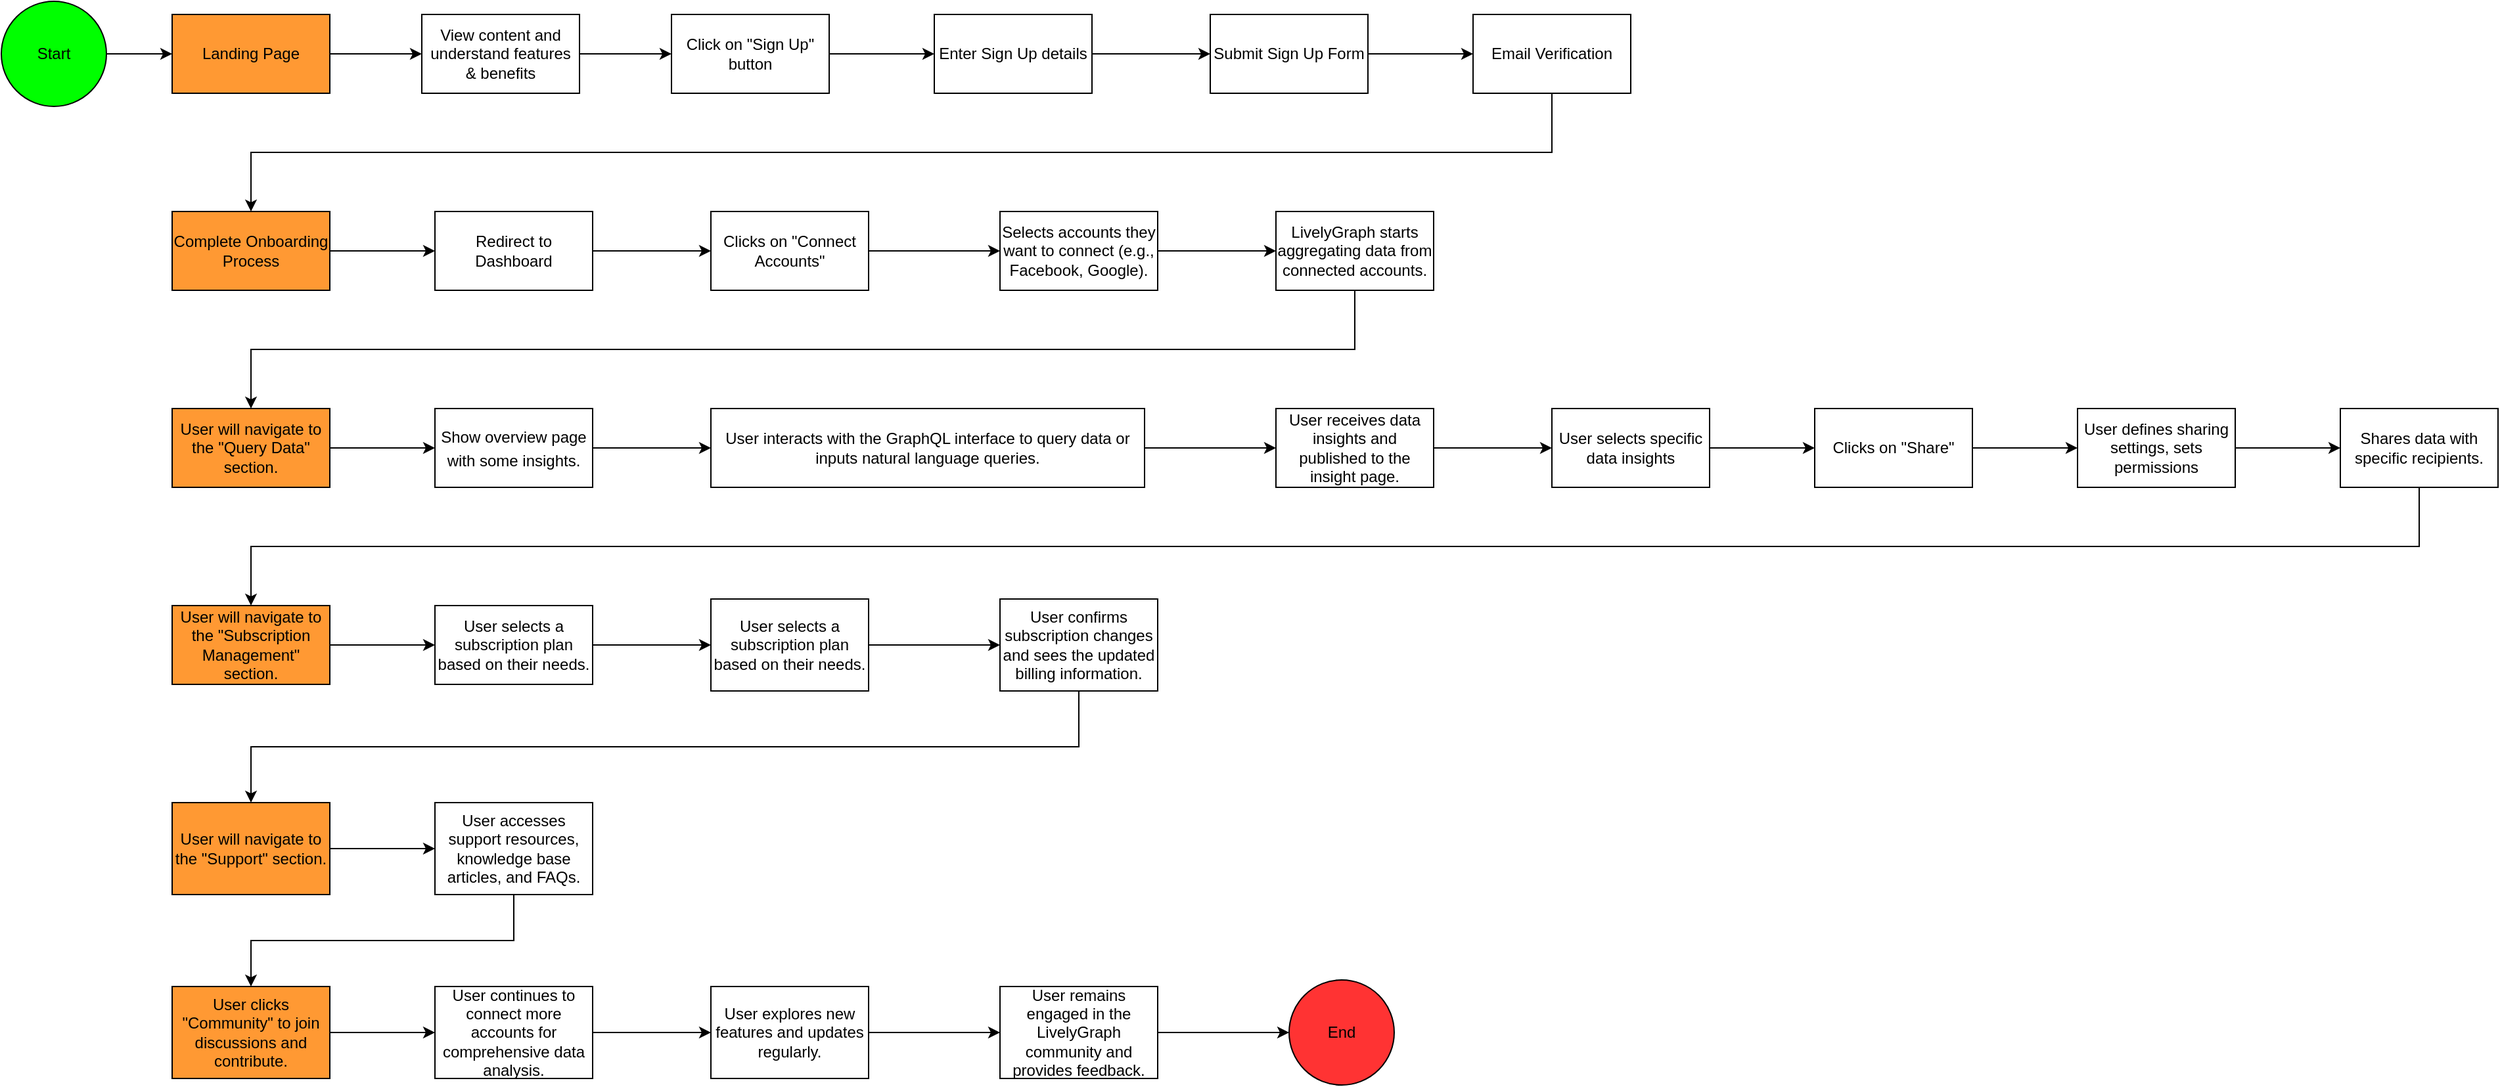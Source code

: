 <mxfile version="21.6.6" type="google">
  <diagram name="LivelyGraph_User Flow" id="FyyZUUE3ikFmIFqGwsaf">
    <mxGraphModel grid="1" page="1" gridSize="10" guides="1" tooltips="1" connect="1" arrows="1" fold="1" pageScale="1" pageWidth="850" pageHeight="1100" math="0" shadow="0">
      <root>
        <mxCell id="0" />
        <mxCell id="1" parent="0" />
        <mxCell id="ap98bvi7QyWg50ivfWtj-6" style="edgeStyle=orthogonalEdgeStyle;rounded=0;orthogonalLoop=1;jettySize=auto;html=1;exitX=1;exitY=0.5;exitDx=0;exitDy=0;entryX=0;entryY=0.5;entryDx=0;entryDy=0;" edge="1" parent="1" source="ap98bvi7QyWg50ivfWtj-1" target="ap98bvi7QyWg50ivfWtj-5">
          <mxGeometry relative="1" as="geometry" />
        </mxCell>
        <mxCell id="ap98bvi7QyWg50ivfWtj-1" value="Landing Page" style="rounded=0;whiteSpace=wrap;html=1;fillColor=#FF9933;" vertex="1" parent="1">
          <mxGeometry x="200" y="320" width="120" height="60" as="geometry" />
        </mxCell>
        <mxCell id="ap98bvi7QyWg50ivfWtj-4" style="edgeStyle=orthogonalEdgeStyle;rounded=0;orthogonalLoop=1;jettySize=auto;html=1;entryX=0;entryY=0.5;entryDx=0;entryDy=0;" edge="1" parent="1" source="ap98bvi7QyWg50ivfWtj-3" target="ap98bvi7QyWg50ivfWtj-1">
          <mxGeometry relative="1" as="geometry" />
        </mxCell>
        <mxCell id="ap98bvi7QyWg50ivfWtj-3" value="Start" style="ellipse;whiteSpace=wrap;html=1;aspect=fixed;fillColor=#00FF00;" vertex="1" parent="1">
          <mxGeometry x="70" y="310" width="80" height="80" as="geometry" />
        </mxCell>
        <mxCell id="ap98bvi7QyWg50ivfWtj-8" style="edgeStyle=orthogonalEdgeStyle;rounded=0;orthogonalLoop=1;jettySize=auto;html=1;exitX=1;exitY=0.5;exitDx=0;exitDy=0;entryX=0;entryY=0.5;entryDx=0;entryDy=0;" edge="1" parent="1" source="ap98bvi7QyWg50ivfWtj-5" target="ap98bvi7QyWg50ivfWtj-7">
          <mxGeometry relative="1" as="geometry" />
        </mxCell>
        <mxCell id="ap98bvi7QyWg50ivfWtj-5" value="View content and understand features &amp;amp; benefits" style="rounded=0;whiteSpace=wrap;html=1;" vertex="1" parent="1">
          <mxGeometry x="390" y="320" width="120" height="60" as="geometry" />
        </mxCell>
        <mxCell id="ap98bvi7QyWg50ivfWtj-10" style="edgeStyle=orthogonalEdgeStyle;rounded=0;orthogonalLoop=1;jettySize=auto;html=1;entryX=0;entryY=0.5;entryDx=0;entryDy=0;" edge="1" parent="1" source="ap98bvi7QyWg50ivfWtj-7" target="ap98bvi7QyWg50ivfWtj-9">
          <mxGeometry relative="1" as="geometry" />
        </mxCell>
        <mxCell id="ap98bvi7QyWg50ivfWtj-7" value="Click on &quot;Sign Up&quot; button" style="rounded=0;whiteSpace=wrap;html=1;" vertex="1" parent="1">
          <mxGeometry x="580" y="320" width="120" height="60" as="geometry" />
        </mxCell>
        <mxCell id="ap98bvi7QyWg50ivfWtj-12" style="edgeStyle=orthogonalEdgeStyle;rounded=0;orthogonalLoop=1;jettySize=auto;html=1;exitX=1;exitY=0.5;exitDx=0;exitDy=0;" edge="1" parent="1" source="ap98bvi7QyWg50ivfWtj-9" target="ap98bvi7QyWg50ivfWtj-11">
          <mxGeometry relative="1" as="geometry" />
        </mxCell>
        <mxCell id="ap98bvi7QyWg50ivfWtj-9" value="Enter Sign Up details" style="rounded=0;whiteSpace=wrap;html=1;" vertex="1" parent="1">
          <mxGeometry x="780" y="320" width="120" height="60" as="geometry" />
        </mxCell>
        <mxCell id="ap98bvi7QyWg50ivfWtj-14" style="edgeStyle=orthogonalEdgeStyle;rounded=0;orthogonalLoop=1;jettySize=auto;html=1;exitX=1;exitY=0.5;exitDx=0;exitDy=0;" edge="1" parent="1" source="ap98bvi7QyWg50ivfWtj-11" target="ap98bvi7QyWg50ivfWtj-13">
          <mxGeometry relative="1" as="geometry" />
        </mxCell>
        <mxCell id="ap98bvi7QyWg50ivfWtj-11" value="Submit Sign Up Form" style="rounded=0;whiteSpace=wrap;html=1;" vertex="1" parent="1">
          <mxGeometry x="990" y="320" width="120" height="60" as="geometry" />
        </mxCell>
        <mxCell id="ap98bvi7QyWg50ivfWtj-17" style="edgeStyle=orthogonalEdgeStyle;rounded=0;orthogonalLoop=1;jettySize=auto;html=1;exitX=0.5;exitY=1;exitDx=0;exitDy=0;entryX=0.5;entryY=0;entryDx=0;entryDy=0;" edge="1" parent="1" source="ap98bvi7QyWg50ivfWtj-13" target="ap98bvi7QyWg50ivfWtj-18">
          <mxGeometry relative="1" as="geometry">
            <mxPoint x="460" y="380" as="sourcePoint" />
          </mxGeometry>
        </mxCell>
        <mxCell id="ap98bvi7QyWg50ivfWtj-13" value="Email Verification" style="rounded=0;whiteSpace=wrap;html=1;" vertex="1" parent="1">
          <mxGeometry x="1190" y="320" width="120" height="60" as="geometry" />
        </mxCell>
        <mxCell id="ap98bvi7QyWg50ivfWtj-21" style="edgeStyle=orthogonalEdgeStyle;rounded=0;orthogonalLoop=1;jettySize=auto;html=1;entryX=0;entryY=0.5;entryDx=0;entryDy=0;" edge="1" parent="1" source="ap98bvi7QyWg50ivfWtj-18" target="ap98bvi7QyWg50ivfWtj-20">
          <mxGeometry relative="1" as="geometry" />
        </mxCell>
        <mxCell id="ap98bvi7QyWg50ivfWtj-18" value="Complete Onboarding Process" style="rounded=0;whiteSpace=wrap;html=1;fillColor=#FF9933;" vertex="1" parent="1">
          <mxGeometry x="200" y="470" width="120" height="60" as="geometry" />
        </mxCell>
        <mxCell id="ap98bvi7QyWg50ivfWtj-23" style="edgeStyle=orthogonalEdgeStyle;rounded=0;orthogonalLoop=1;jettySize=auto;html=1;entryX=0;entryY=0.5;entryDx=0;entryDy=0;" edge="1" parent="1" source="ap98bvi7QyWg50ivfWtj-20" target="ap98bvi7QyWg50ivfWtj-22">
          <mxGeometry relative="1" as="geometry" />
        </mxCell>
        <mxCell id="ap98bvi7QyWg50ivfWtj-20" value="Redirect to Dashboard" style="rounded=0;whiteSpace=wrap;html=1;" vertex="1" parent="1">
          <mxGeometry x="400" y="470" width="120" height="60" as="geometry" />
        </mxCell>
        <mxCell id="ap98bvi7QyWg50ivfWtj-25" style="edgeStyle=orthogonalEdgeStyle;rounded=0;orthogonalLoop=1;jettySize=auto;html=1;entryX=0;entryY=0.5;entryDx=0;entryDy=0;" edge="1" parent="1" source="ap98bvi7QyWg50ivfWtj-22" target="ap98bvi7QyWg50ivfWtj-24">
          <mxGeometry relative="1" as="geometry" />
        </mxCell>
        <mxCell id="ap98bvi7QyWg50ivfWtj-22" value="Clicks on &quot;Connect Accounts&quot;" style="rounded=0;whiteSpace=wrap;html=1;" vertex="1" parent="1">
          <mxGeometry x="610" y="470" width="120" height="60" as="geometry" />
        </mxCell>
        <mxCell id="ap98bvi7QyWg50ivfWtj-27" style="edgeStyle=orthogonalEdgeStyle;rounded=0;orthogonalLoop=1;jettySize=auto;html=1;exitX=1;exitY=0.5;exitDx=0;exitDy=0;entryX=0;entryY=0.5;entryDx=0;entryDy=0;" edge="1" parent="1" source="ap98bvi7QyWg50ivfWtj-24" target="ap98bvi7QyWg50ivfWtj-26">
          <mxGeometry relative="1" as="geometry" />
        </mxCell>
        <mxCell id="ap98bvi7QyWg50ivfWtj-24" value="Selects accounts they want to connect (e.g., Facebook, Google)." style="rounded=0;whiteSpace=wrap;html=1;" vertex="1" parent="1">
          <mxGeometry x="830" y="470" width="120" height="60" as="geometry" />
        </mxCell>
        <mxCell id="ap98bvi7QyWg50ivfWtj-29" style="edgeStyle=orthogonalEdgeStyle;rounded=0;orthogonalLoop=1;jettySize=auto;html=1;entryX=0.5;entryY=0;entryDx=0;entryDy=0;exitX=0.5;exitY=1;exitDx=0;exitDy=0;" edge="1" parent="1" source="ap98bvi7QyWg50ivfWtj-26" target="ap98bvi7QyWg50ivfWtj-28">
          <mxGeometry relative="1" as="geometry" />
        </mxCell>
        <mxCell id="ap98bvi7QyWg50ivfWtj-26" value="LivelyGraph&amp;nbsp;&lt;span style=&quot;border-color: var(--border-color); text-align: left; background-color: initial; text-indent: -18pt;&quot;&gt;starts aggregating data from connected accounts.&lt;/span&gt;" style="rounded=0;whiteSpace=wrap;html=1;" vertex="1" parent="1">
          <mxGeometry x="1040" y="470" width="120" height="60" as="geometry" />
        </mxCell>
        <mxCell id="ap98bvi7QyWg50ivfWtj-32" style="edgeStyle=orthogonalEdgeStyle;rounded=0;orthogonalLoop=1;jettySize=auto;html=1;exitX=1;exitY=0.5;exitDx=0;exitDy=0;entryX=0;entryY=0.5;entryDx=0;entryDy=0;" edge="1" parent="1" source="ap98bvi7QyWg50ivfWtj-66" target="ap98bvi7QyWg50ivfWtj-31">
          <mxGeometry relative="1" as="geometry" />
        </mxCell>
        <mxCell id="ap98bvi7QyWg50ivfWtj-67" style="edgeStyle=orthogonalEdgeStyle;rounded=0;orthogonalLoop=1;jettySize=auto;html=1;entryX=0;entryY=0.5;entryDx=0;entryDy=0;" edge="1" parent="1" source="ap98bvi7QyWg50ivfWtj-28" target="ap98bvi7QyWg50ivfWtj-66">
          <mxGeometry relative="1" as="geometry" />
        </mxCell>
        <mxCell id="ap98bvi7QyWg50ivfWtj-28" value="User will navigate to the &quot;Query Data&quot; section." style="rounded=0;whiteSpace=wrap;html=1;fillColor=#FF9933;" vertex="1" parent="1">
          <mxGeometry x="200" y="620" width="120" height="60" as="geometry" />
        </mxCell>
        <mxCell id="ap98bvi7QyWg50ivfWtj-34" style="edgeStyle=orthogonalEdgeStyle;rounded=0;orthogonalLoop=1;jettySize=auto;html=1;entryX=0;entryY=0.5;entryDx=0;entryDy=0;" edge="1" parent="1" source="ap98bvi7QyWg50ivfWtj-31" target="ap98bvi7QyWg50ivfWtj-33">
          <mxGeometry relative="1" as="geometry" />
        </mxCell>
        <mxCell id="ap98bvi7QyWg50ivfWtj-31" value="User&amp;nbsp;&lt;span style=&quot;border-color: var(--border-color); text-align: left; background-color: initial; text-indent: -18pt;&quot;&gt;interacts with the GraphQL interface to query data or inputs natural language&amp;nbsp;&lt;/span&gt;&lt;span style=&quot;border-color: var(--border-color); text-align: left; background-color: initial; text-indent: -18pt;&quot;&gt;queries.&lt;/span&gt;" style="rounded=0;whiteSpace=wrap;html=1;" vertex="1" parent="1">
          <mxGeometry x="610" y="620" width="330" height="60" as="geometry" />
        </mxCell>
        <mxCell id="ap98bvi7QyWg50ivfWtj-38" style="edgeStyle=orthogonalEdgeStyle;rounded=0;orthogonalLoop=1;jettySize=auto;html=1;" edge="1" parent="1" source="ap98bvi7QyWg50ivfWtj-33" target="ap98bvi7QyWg50ivfWtj-35">
          <mxGeometry relative="1" as="geometry" />
        </mxCell>
        <mxCell id="ap98bvi7QyWg50ivfWtj-33" value="User&amp;nbsp;&lt;span style=&quot;border-color: var(--border-color); text-align: left; background-color: initial; text-indent: -18pt;&quot;&gt;receives data insights and published to the insight page.&lt;/span&gt;" style="rounded=0;whiteSpace=wrap;html=1;" vertex="1" parent="1">
          <mxGeometry x="1040" y="620" width="120" height="60" as="geometry" />
        </mxCell>
        <mxCell id="ap98bvi7QyWg50ivfWtj-37" style="edgeStyle=orthogonalEdgeStyle;rounded=0;orthogonalLoop=1;jettySize=auto;html=1;entryX=0;entryY=0.5;entryDx=0;entryDy=0;" edge="1" parent="1" source="ap98bvi7QyWg50ivfWtj-35" target="ap98bvi7QyWg50ivfWtj-36">
          <mxGeometry relative="1" as="geometry" />
        </mxCell>
        <mxCell id="ap98bvi7QyWg50ivfWtj-35" value="User&amp;nbsp;&lt;span style=&quot;border-color: var(--border-color); text-align: left; background-color: initial; text-indent: -18pt;&quot;&gt;selects specific data insights&lt;/span&gt;" style="rounded=0;whiteSpace=wrap;html=1;" vertex="1" parent="1">
          <mxGeometry x="1250" y="620" width="120" height="60" as="geometry" />
        </mxCell>
        <mxCell id="ap98bvi7QyWg50ivfWtj-42" style="edgeStyle=orthogonalEdgeStyle;rounded=0;orthogonalLoop=1;jettySize=auto;html=1;entryX=0;entryY=0.5;entryDx=0;entryDy=0;" edge="1" parent="1" source="ap98bvi7QyWg50ivfWtj-36" target="ap98bvi7QyWg50ivfWtj-39">
          <mxGeometry relative="1" as="geometry" />
        </mxCell>
        <mxCell id="ap98bvi7QyWg50ivfWtj-36" value="Clicks on &quot;Share&quot;" style="rounded=0;whiteSpace=wrap;html=1;" vertex="1" parent="1">
          <mxGeometry x="1450" y="620" width="120" height="60" as="geometry" />
        </mxCell>
        <mxCell id="ap98bvi7QyWg50ivfWtj-43" style="edgeStyle=orthogonalEdgeStyle;rounded=0;orthogonalLoop=1;jettySize=auto;html=1;" edge="1" parent="1" source="ap98bvi7QyWg50ivfWtj-39" target="ap98bvi7QyWg50ivfWtj-40">
          <mxGeometry relative="1" as="geometry" />
        </mxCell>
        <mxCell id="ap98bvi7QyWg50ivfWtj-39" value="User&amp;nbsp;&lt;span style=&quot;border-color: var(--border-color); text-align: left; background-color: initial; text-indent: -18pt;&quot;&gt;defines sharing settings, sets permissions&lt;/span&gt;" style="rounded=0;whiteSpace=wrap;html=1;" vertex="1" parent="1">
          <mxGeometry x="1650" y="620" width="120" height="60" as="geometry" />
        </mxCell>
        <mxCell id="ap98bvi7QyWg50ivfWtj-44" style="edgeStyle=orthogonalEdgeStyle;rounded=0;orthogonalLoop=1;jettySize=auto;html=1;entryX=0.5;entryY=0;entryDx=0;entryDy=0;exitX=0.5;exitY=1;exitDx=0;exitDy=0;" edge="1" parent="1" source="ap98bvi7QyWg50ivfWtj-40" target="ap98bvi7QyWg50ivfWtj-41">
          <mxGeometry relative="1" as="geometry" />
        </mxCell>
        <mxCell id="ap98bvi7QyWg50ivfWtj-40" value="&lt;div style=&quot;text-align: center; text-indent: 0px;&quot;&gt;&lt;span style=&quot;background-color: initial; border-color: var(--border-color); text-align: left; text-indent: -18pt;&quot;&gt;Shares data with specific&amp;nbsp;&lt;/span&gt;&lt;span style=&quot;background-color: initial; border-color: var(--border-color); text-align: left; text-indent: -18pt;&quot;&gt;recipients.&lt;/span&gt;&lt;/div&gt;" style="rounded=0;whiteSpace=wrap;html=1;" vertex="1" parent="1">
          <mxGeometry x="1850" y="620" width="120" height="60" as="geometry" />
        </mxCell>
        <mxCell id="ap98bvi7QyWg50ivfWtj-46" style="edgeStyle=orthogonalEdgeStyle;rounded=0;orthogonalLoop=1;jettySize=auto;html=1;entryX=0;entryY=0.5;entryDx=0;entryDy=0;" edge="1" parent="1" source="ap98bvi7QyWg50ivfWtj-41" target="ap98bvi7QyWg50ivfWtj-45">
          <mxGeometry relative="1" as="geometry" />
        </mxCell>
        <mxCell id="ap98bvi7QyWg50ivfWtj-41" value="User will navigate to the &quot;Subscription Management&quot; section." style="rounded=0;whiteSpace=wrap;html=1;fillColor=#FF9933;" vertex="1" parent="1">
          <mxGeometry x="200" y="770" width="120" height="60" as="geometry" />
        </mxCell>
        <mxCell id="ap98bvi7QyWg50ivfWtj-48" style="edgeStyle=orthogonalEdgeStyle;rounded=0;orthogonalLoop=1;jettySize=auto;html=1;" edge="1" parent="1" source="ap98bvi7QyWg50ivfWtj-45" target="ap98bvi7QyWg50ivfWtj-47">
          <mxGeometry relative="1" as="geometry" />
        </mxCell>
        <mxCell id="ap98bvi7QyWg50ivfWtj-45" value="User&amp;nbsp;&lt;span style=&quot;border-color: var(--border-color); text-align: left; background-color: initial; text-indent: -18pt;&quot;&gt;selects a subscription plan based on their needs.&lt;/span&gt;" style="rounded=0;whiteSpace=wrap;html=1;" vertex="1" parent="1">
          <mxGeometry x="400" y="770" width="120" height="60" as="geometry" />
        </mxCell>
        <mxCell id="ap98bvi7QyWg50ivfWtj-50" style="edgeStyle=orthogonalEdgeStyle;rounded=0;orthogonalLoop=1;jettySize=auto;html=1;" edge="1" parent="1" source="ap98bvi7QyWg50ivfWtj-47" target="ap98bvi7QyWg50ivfWtj-49">
          <mxGeometry relative="1" as="geometry" />
        </mxCell>
        <mxCell id="ap98bvi7QyWg50ivfWtj-47" value="User&amp;nbsp;&lt;span style=&quot;border-color: var(--border-color); text-align: left; background-color: initial; text-indent: -18pt;&quot;&gt;selects a subscription plan based on their needs.&lt;/span&gt;" style="rounded=0;whiteSpace=wrap;html=1;" vertex="1" parent="1">
          <mxGeometry x="610" y="765" width="120" height="70" as="geometry" />
        </mxCell>
        <mxCell id="ap98bvi7QyWg50ivfWtj-52" style="edgeStyle=orthogonalEdgeStyle;rounded=0;orthogonalLoop=1;jettySize=auto;html=1;entryX=0.5;entryY=0;entryDx=0;entryDy=0;exitX=0.5;exitY=1;exitDx=0;exitDy=0;" edge="1" parent="1" source="ap98bvi7QyWg50ivfWtj-49" target="ap98bvi7QyWg50ivfWtj-51">
          <mxGeometry relative="1" as="geometry" />
        </mxCell>
        <mxCell id="ap98bvi7QyWg50ivfWtj-49" value="User&amp;nbsp;&lt;span style=&quot;border-color: var(--border-color); text-align: left; background-color: initial; text-indent: -18pt;&quot;&gt;confirms subscription changes and sees the updated billing information.&lt;/span&gt;" style="rounded=0;whiteSpace=wrap;html=1;" vertex="1" parent="1">
          <mxGeometry x="830" y="765" width="120" height="70" as="geometry" />
        </mxCell>
        <mxCell id="ap98bvi7QyWg50ivfWtj-54" style="edgeStyle=orthogonalEdgeStyle;rounded=0;orthogonalLoop=1;jettySize=auto;html=1;entryX=0;entryY=0.5;entryDx=0;entryDy=0;" edge="1" parent="1" source="ap98bvi7QyWg50ivfWtj-51" target="ap98bvi7QyWg50ivfWtj-53">
          <mxGeometry relative="1" as="geometry" />
        </mxCell>
        <mxCell id="ap98bvi7QyWg50ivfWtj-51" value="User will navigate to the &quot;Support&quot; section." style="rounded=0;whiteSpace=wrap;html=1;fillColor=#FF9933;" vertex="1" parent="1">
          <mxGeometry x="200" y="920" width="120" height="70" as="geometry" />
        </mxCell>
        <mxCell id="ap98bvi7QyWg50ivfWtj-56" style="edgeStyle=orthogonalEdgeStyle;rounded=0;orthogonalLoop=1;jettySize=auto;html=1;exitX=0.5;exitY=1;exitDx=0;exitDy=0;" edge="1" parent="1" source="ap98bvi7QyWg50ivfWtj-53" target="ap98bvi7QyWg50ivfWtj-55">
          <mxGeometry relative="1" as="geometry" />
        </mxCell>
        <mxCell id="ap98bvi7QyWg50ivfWtj-53" value="User&amp;nbsp;&lt;span style=&quot;border-color: var(--border-color); text-align: left; background-color: initial; text-indent: -18pt;&quot;&gt;accesses support resources, knowledge base articles, and FAQs.&lt;/span&gt;" style="rounded=0;whiteSpace=wrap;html=1;" vertex="1" parent="1">
          <mxGeometry x="400" y="920" width="120" height="70" as="geometry" />
        </mxCell>
        <mxCell id="ap98bvi7QyWg50ivfWtj-58" style="edgeStyle=orthogonalEdgeStyle;rounded=0;orthogonalLoop=1;jettySize=auto;html=1;entryX=0;entryY=0.5;entryDx=0;entryDy=0;" edge="1" parent="1" source="ap98bvi7QyWg50ivfWtj-55" target="ap98bvi7QyWg50ivfWtj-57">
          <mxGeometry relative="1" as="geometry" />
        </mxCell>
        <mxCell id="ap98bvi7QyWg50ivfWtj-55" value="User&amp;nbsp;&lt;span style=&quot;border-color: var(--border-color); text-align: left; background-color: initial; text-indent: -18pt;&quot;&gt;clicks &quot;Community&quot; to join discussions and contribute.&lt;/span&gt;" style="rounded=0;whiteSpace=wrap;html=1;fillColor=#FF9933;" vertex="1" parent="1">
          <mxGeometry x="200" y="1060" width="120" height="70" as="geometry" />
        </mxCell>
        <mxCell id="ap98bvi7QyWg50ivfWtj-61" style="edgeStyle=orthogonalEdgeStyle;rounded=0;orthogonalLoop=1;jettySize=auto;html=1;entryX=0;entryY=0.5;entryDx=0;entryDy=0;" edge="1" parent="1" source="ap98bvi7QyWg50ivfWtj-57" target="ap98bvi7QyWg50ivfWtj-59">
          <mxGeometry relative="1" as="geometry" />
        </mxCell>
        <mxCell id="ap98bvi7QyWg50ivfWtj-57" value="&lt;span style=&quot;border-color: var(--border-color); text-align: left; background-color: initial; text-indent: -18pt;&quot;&gt;User&amp;nbsp;&lt;/span&gt;&lt;span style=&quot;border-color: var(--border-color); text-align: left; background-color: initial; text-indent: -18pt;&quot;&gt;continues to connect more accounts for comprehensive data analysis.&lt;/span&gt;" style="rounded=0;whiteSpace=wrap;html=1;" vertex="1" parent="1">
          <mxGeometry x="400" y="1060" width="120" height="70" as="geometry" />
        </mxCell>
        <mxCell id="ap98bvi7QyWg50ivfWtj-62" style="edgeStyle=orthogonalEdgeStyle;rounded=0;orthogonalLoop=1;jettySize=auto;html=1;entryX=0;entryY=0.5;entryDx=0;entryDy=0;" edge="1" parent="1" source="ap98bvi7QyWg50ivfWtj-59" target="ap98bvi7QyWg50ivfWtj-60">
          <mxGeometry relative="1" as="geometry" />
        </mxCell>
        <mxCell id="ap98bvi7QyWg50ivfWtj-59" value="&lt;span style=&quot;border-color: var(--border-color); text-align: left; background-color: initial; text-indent: -18pt;&quot;&gt;&lt;/span&gt;&lt;span style=&quot;border-color: var(--border-color); text-align: left; background-color: initial; text-indent: -18pt;&quot;&gt;User&amp;nbsp;&lt;/span&gt;&lt;span style=&quot;border-color: var(--border-color); text-align: left; background-color: initial; text-indent: -18pt;&quot;&gt;explores new features and updates regularly.&lt;/span&gt;" style="rounded=0;whiteSpace=wrap;html=1;" vertex="1" parent="1">
          <mxGeometry x="610" y="1060" width="120" height="70" as="geometry" />
        </mxCell>
        <mxCell id="ap98bvi7QyWg50ivfWtj-64" style="edgeStyle=orthogonalEdgeStyle;rounded=0;orthogonalLoop=1;jettySize=auto;html=1;entryX=0;entryY=0.5;entryDx=0;entryDy=0;" edge="1" parent="1" source="ap98bvi7QyWg50ivfWtj-60" target="ap98bvi7QyWg50ivfWtj-63">
          <mxGeometry relative="1" as="geometry" />
        </mxCell>
        <mxCell id="ap98bvi7QyWg50ivfWtj-60" value="&lt;div style=&quot;text-align: center; text-indent: 0px;&quot;&gt;&lt;span style=&quot;background-color: initial; border-color: var(--border-color); text-align: left; text-indent: -18pt;&quot;&gt;User&amp;nbsp;&lt;/span&gt;&lt;span style=&quot;background-color: initial; border-color: var(--border-color); text-align: left; text-indent: -18pt;&quot;&gt;remains engaged in the LivelyGraph community and provides feedback.&lt;/span&gt;&lt;/div&gt;" style="rounded=0;whiteSpace=wrap;html=1;" vertex="1" parent="1">
          <mxGeometry x="830" y="1060" width="120" height="70" as="geometry" />
        </mxCell>
        <mxCell id="ap98bvi7QyWg50ivfWtj-63" value="End" style="ellipse;whiteSpace=wrap;html=1;aspect=fixed;fillColor=#FF3333;" vertex="1" parent="1">
          <mxGeometry x="1050" y="1055" width="80" height="80" as="geometry" />
        </mxCell>
        <mxCell id="ap98bvi7QyWg50ivfWtj-66" value="&lt;p style=&quot;line-height:150%&quot; class=&quot;MsoNormal&quot;&gt;Show overview page with some insights.&lt;/p&gt;" style="rounded=0;whiteSpace=wrap;html=1;" vertex="1" parent="1">
          <mxGeometry x="400" y="620" width="120" height="60" as="geometry" />
        </mxCell>
      </root>
    </mxGraphModel>
  </diagram>
</mxfile>

